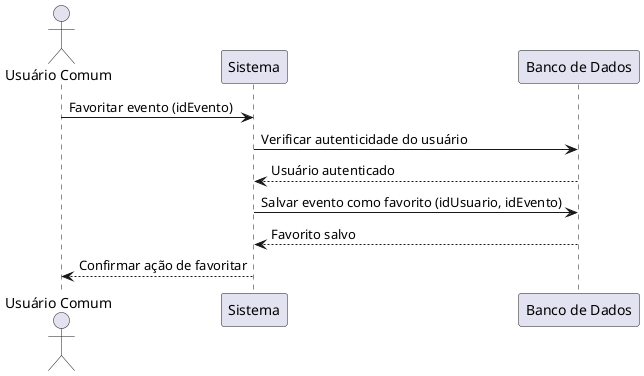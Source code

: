 @startuml
actor "Usuário Comum" as Usuario
participant "Sistema" as S
participant "Banco de Dados" as BD

Usuario -> S: Favoritar evento (idEvento)
S -> BD: Verificar autenticidade do usuário
BD --> S: Usuário autenticado
S -> BD: Salvar evento como favorito (idUsuario, idEvento)
BD --> S: Favorito salvo
S --> Usuario: Confirmar ação de favoritar

@enduml